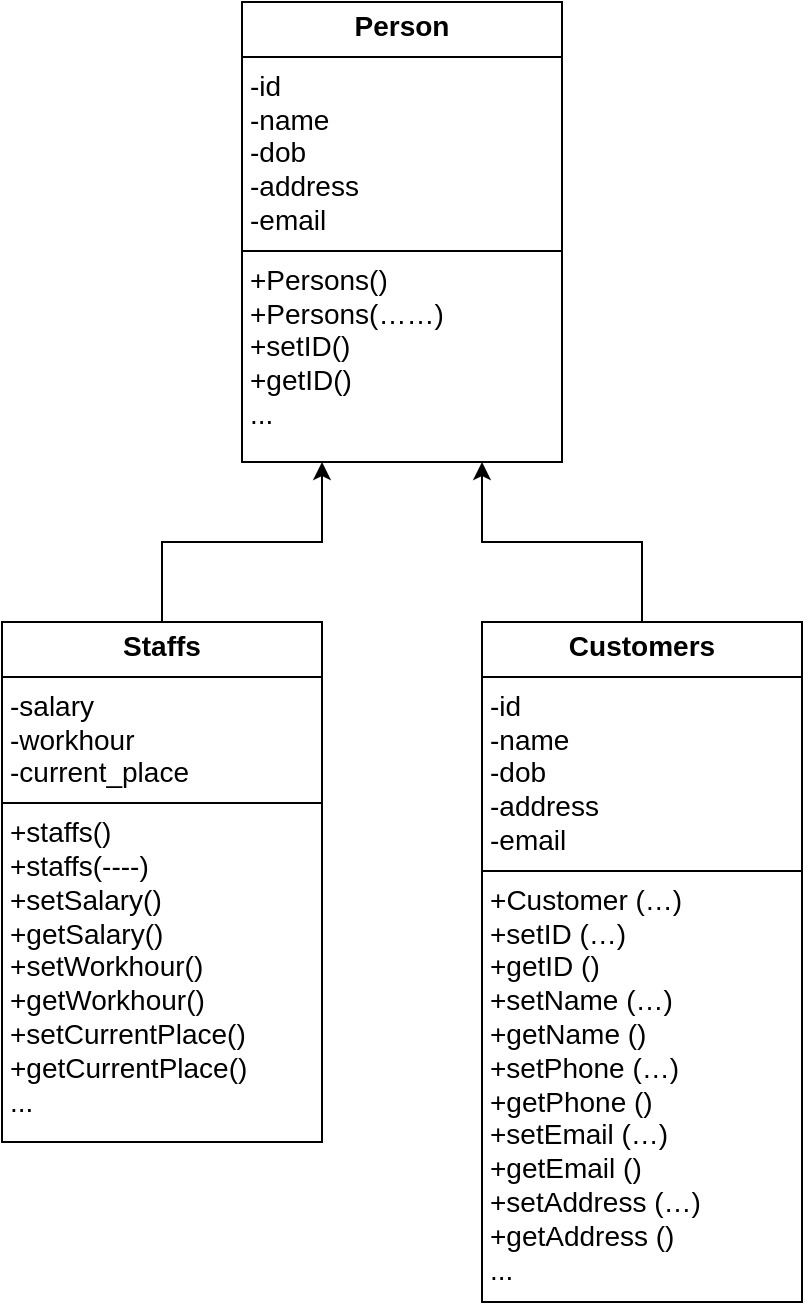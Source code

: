 <mxfile version="24.9.2">
  <diagram name="Page-1" id="JaSK0S_4NI8LL3JaR4J9">
    <mxGraphModel dx="629" dy="344" grid="1" gridSize="10" guides="1" tooltips="1" connect="1" arrows="1" fold="1" page="1" pageScale="1" pageWidth="850" pageHeight="1100" math="0" shadow="0">
      <root>
        <mxCell id="0" />
        <mxCell id="1" parent="0" />
        <mxCell id="mS_TqEUy2hbgTOP2SFe5-1" value="&lt;p style=&quot;margin:0px;margin-top:4px;text-align:center;&quot;&gt;&lt;b&gt;&lt;font style=&quot;font-size: 14px;&quot;&gt;Person&lt;/font&gt;&lt;/b&gt;&lt;/p&gt;&lt;hr size=&quot;1&quot; style=&quot;border-style:solid;&quot;&gt;&lt;p style=&quot;margin:0px;margin-left:4px;&quot;&gt;&lt;span id=&quot;docs-internal-guid-afa85c4d-7fff-daf3-67ab-bea37b1ef8b8&quot;&gt;&lt;span style=&quot;font-family: Arial, sans-serif; background-color: transparent; font-variant-numeric: normal; font-variant-east-asian: normal; font-variant-alternates: normal; font-variant-position: normal; vertical-align: baseline; white-space-collapse: preserve;&quot;&gt;&lt;font style=&quot;font-size: 14px;&quot;&gt;-id&lt;/font&gt;&lt;/span&gt;&lt;/span&gt;&lt;/p&gt;&lt;p style=&quot;margin:0px;margin-left:4px;&quot;&gt;&lt;span&gt;&lt;span style=&quot;font-family: Arial, sans-serif; background-color: transparent; font-variant-numeric: normal; font-variant-east-asian: normal; font-variant-alternates: normal; font-variant-position: normal; vertical-align: baseline; white-space-collapse: preserve;&quot;&gt;&lt;font style=&quot;font-size: 14px;&quot;&gt;-name&lt;/font&gt;&lt;/span&gt;&lt;/span&gt;&lt;/p&gt;&lt;p style=&quot;margin:0px;margin-left:4px;&quot;&gt;&lt;span&gt;&lt;span style=&quot;font-family: Arial, sans-serif; background-color: transparent; font-variant-numeric: normal; font-variant-east-asian: normal; font-variant-alternates: normal; font-variant-position: normal; vertical-align: baseline; white-space-collapse: preserve;&quot;&gt;&lt;font style=&quot;font-size: 14px;&quot;&gt;-dob&lt;/font&gt;&lt;/span&gt;&lt;/span&gt;&lt;/p&gt;&lt;p style=&quot;margin:0px;margin-left:4px;&quot;&gt;&lt;span&gt;&lt;span style=&quot;font-family: Arial, sans-serif; background-color: transparent; font-variant-numeric: normal; font-variant-east-asian: normal; font-variant-alternates: normal; font-variant-position: normal; vertical-align: baseline; white-space-collapse: preserve;&quot;&gt;&lt;font style=&quot;font-size: 14px;&quot;&gt;-address&lt;/font&gt;&lt;/span&gt;&lt;/span&gt;&lt;/p&gt;&lt;p style=&quot;margin:0px;margin-left:4px;&quot;&gt;&lt;span&gt;&lt;span style=&quot;font-family: Arial, sans-serif; background-color: transparent; font-variant-numeric: normal; font-variant-east-asian: normal; font-variant-alternates: normal; font-variant-position: normal; vertical-align: baseline; white-space-collapse: preserve;&quot;&gt;&lt;font style=&quot;font-size: 14px;&quot;&gt;-email&lt;/font&gt;&lt;/span&gt;&lt;/span&gt;&lt;/p&gt;&lt;hr size=&quot;1&quot; style=&quot;border-style:solid;&quot;&gt;&lt;p style=&quot;margin:0px;margin-left:4px;&quot;&gt;&lt;span id=&quot;docs-internal-guid-ece8fd21-7fff-6209-9fc7-d0d03fb8eb8e&quot;&gt;&lt;span style=&quot;font-family: Arial, sans-serif; background-color: transparent; font-variant-numeric: normal; font-variant-east-asian: normal; font-variant-alternates: normal; font-variant-position: normal; vertical-align: baseline; white-space-collapse: preserve;&quot;&gt;&lt;font style=&quot;font-size: 14px;&quot;&gt;+Persons() +Persons(……) &lt;/font&gt;&lt;/span&gt;&lt;/span&gt;&lt;/p&gt;&lt;p style=&quot;margin:0px;margin-left:4px;&quot;&gt;&lt;span&gt;&lt;span style=&quot;font-family: Arial, sans-serif; background-color: transparent; font-variant-numeric: normal; font-variant-east-asian: normal; font-variant-alternates: normal; font-variant-position: normal; vertical-align: baseline; white-space-collapse: preserve;&quot;&gt;&lt;font style=&quot;font-size: 14px;&quot;&gt;+setID() &lt;/font&gt;&lt;/span&gt;&lt;/span&gt;&lt;/p&gt;&lt;p style=&quot;margin:0px;margin-left:4px;&quot;&gt;&lt;span&gt;&lt;span style=&quot;font-family: Arial, sans-serif; background-color: transparent; font-variant-numeric: normal; font-variant-east-asian: normal; font-variant-alternates: normal; font-variant-position: normal; vertical-align: baseline; white-space-collapse: preserve;&quot;&gt;&lt;font style=&quot;font-size: 14px;&quot;&gt;+getID()&lt;/font&gt;&lt;/span&gt;&lt;/span&gt;&lt;/p&gt;&lt;p style=&quot;margin:0px;margin-left:4px;&quot;&gt;&lt;span&gt;&lt;span style=&quot;font-family: Arial, sans-serif; background-color: transparent; font-variant-numeric: normal; font-variant-east-asian: normal; font-variant-alternates: normal; font-variant-position: normal; vertical-align: baseline; white-space-collapse: preserve;&quot;&gt;&lt;font style=&quot;font-size: 14px;&quot;&gt;...&lt;/font&gt;&lt;/span&gt;&lt;/span&gt;&lt;/p&gt;" style="verticalAlign=top;align=left;overflow=fill;html=1;whiteSpace=wrap;" parent="1" vertex="1">
          <mxGeometry x="200" y="40" width="160" height="230" as="geometry" />
        </mxCell>
        <mxCell id="mS_TqEUy2hbgTOP2SFe5-4" style="edgeStyle=orthogonalEdgeStyle;rounded=0;orthogonalLoop=1;jettySize=auto;html=1;entryX=0.25;entryY=1;entryDx=0;entryDy=0;" parent="1" source="mS_TqEUy2hbgTOP2SFe5-3" target="mS_TqEUy2hbgTOP2SFe5-1" edge="1">
          <mxGeometry relative="1" as="geometry" />
        </mxCell>
        <mxCell id="mS_TqEUy2hbgTOP2SFe5-3" value="&lt;p style=&quot;margin:0px;margin-top:4px;text-align:center;&quot;&gt;&lt;b&gt;&lt;font style=&quot;font-size: 14px;&quot;&gt;Staffs&lt;/font&gt;&lt;/b&gt;&lt;/p&gt;&lt;hr size=&quot;1&quot; style=&quot;border-style:solid;&quot;&gt;&lt;p style=&quot;margin:0px;margin-left:4px;&quot;&gt;&lt;span id=&quot;docs-internal-guid-a7668d2a-7fff-61e5-81e5-cb55f21d3c19&quot;&gt;&lt;span style=&quot;background-color: transparent; font-variant-numeric: normal; font-variant-east-asian: normal; font-variant-alternates: normal; font-variant-position: normal; vertical-align: baseline; white-space-collapse: preserve;&quot;&gt;&lt;font style=&quot;font-size: 14px;&quot; face=&quot;Helvetica&quot;&gt;-salary&lt;/font&gt;&lt;/span&gt;&lt;/span&gt;&lt;/p&gt;&lt;p style=&quot;margin:0px;margin-left:4px;&quot;&gt;&lt;span style=&quot;background-color: transparent; white-space-collapse: preserve;&quot;&gt;&lt;font style=&quot;font-size: 14px;&quot; face=&quot;Helvetica&quot;&gt;-workhour&lt;/font&gt;&lt;/span&gt;&lt;/p&gt;&lt;p style=&quot;margin:0px;margin-left:4px;&quot;&gt;&lt;span&gt;&lt;span style=&quot;background-color: transparent; font-variant-numeric: normal; font-variant-east-asian: normal; font-variant-alternates: normal; font-variant-position: normal; vertical-align: baseline; white-space-collapse: preserve;&quot;&gt;&lt;font style=&quot;font-size: 14px;&quot; face=&quot;Helvetica&quot;&gt;-current_place&lt;/font&gt;&lt;/span&gt;&lt;/span&gt;&lt;/p&gt;&lt;hr size=&quot;1&quot; style=&quot;border-style:solid;&quot;&gt;&lt;p style=&quot;margin:0px;margin-left:4px;&quot;&gt;&lt;span style=&quot;background-color: transparent; font-family: Arial, sans-serif; white-space-collapse: preserve;&quot;&gt;&lt;font style=&quot;font-size: 14px;&quot;&gt;+staffs()&lt;/font&gt;&lt;/span&gt;&lt;/p&gt;&lt;p style=&quot;margin:0px;margin-left:4px;&quot;&gt;&lt;span style=&quot;background-color: transparent; font-family: Arial, sans-serif; white-space-collapse: preserve;&quot;&gt;&lt;font style=&quot;font-size: 14px;&quot;&gt;+staffs(----)&lt;/font&gt;&lt;/span&gt;&lt;/p&gt;&lt;p style=&quot;margin:0px;margin-left:4px;&quot;&gt;&lt;span style=&quot;background-color: transparent; font-family: Arial, sans-serif; white-space-collapse: preserve;&quot;&gt;&lt;font style=&quot;font-size: 14px;&quot;&gt;+setSalary()&lt;/font&gt;&lt;/span&gt;&lt;/p&gt;&lt;p style=&quot;margin:0px;margin-left:4px;&quot;&gt;&lt;span style=&quot;background-color: transparent; font-family: Arial, sans-serif; white-space-collapse: preserve;&quot;&gt;&lt;font style=&quot;font-size: 14px;&quot;&gt;+getSalary()&lt;/font&gt;&lt;/span&gt;&lt;/p&gt;&lt;p style=&quot;margin:0px;margin-left:4px;&quot;&gt;&lt;font style=&quot;font-size: 14px;&quot;&gt;&lt;span style=&quot;background-color: transparent; font-family: Arial, sans-serif; white-space-collapse: preserve;&quot;&gt;+&lt;/span&gt;&lt;span style=&quot;background-color: transparent; font-family: Arial, sans-serif; white-space-collapse: preserve;&quot;&gt;setWorkhour()&lt;/span&gt;&lt;/font&gt;&lt;/p&gt;&lt;p style=&quot;margin:0px;margin-left:4px;&quot;&gt;&lt;span style=&quot;background-color: transparent; font-family: Arial, sans-serif; white-space-collapse: preserve;&quot;&gt;&lt;font style=&quot;font-size: 14px;&quot;&gt;+getWorkhour()&lt;/font&gt;&lt;/span&gt;&lt;/p&gt;&lt;p style=&quot;margin:0px;margin-left:4px;&quot;&gt;&lt;span style=&quot;background-color: transparent; font-family: Arial, sans-serif; white-space-collapse: preserve;&quot;&gt;&lt;font style=&quot;font-size: 14px;&quot;&gt;+setCurrentPlace()&lt;/font&gt;&lt;/span&gt;&lt;/p&gt;&lt;p style=&quot;margin:0px;margin-left:4px;&quot;&gt;&lt;span style=&quot;background-color: transparent; font-family: Arial, sans-serif; white-space-collapse: preserve;&quot;&gt;&lt;font style=&quot;font-size: 14px;&quot;&gt;+getCurrentPlace()&lt;/font&gt;&lt;/span&gt;&lt;/p&gt;&lt;p style=&quot;margin:0px;margin-left:4px;&quot;&gt;&lt;span style=&quot;background-color: transparent; font-family: Arial, sans-serif; white-space-collapse: preserve;&quot;&gt;&lt;font style=&quot;font-size: 14px;&quot;&gt;...&lt;/font&gt;&lt;/span&gt;&lt;/p&gt;" style="verticalAlign=top;align=left;overflow=fill;html=1;whiteSpace=wrap;" parent="1" vertex="1">
          <mxGeometry x="80" y="350" width="160" height="260" as="geometry" />
        </mxCell>
        <mxCell id="mS_TqEUy2hbgTOP2SFe5-7" style="edgeStyle=orthogonalEdgeStyle;rounded=0;orthogonalLoop=1;jettySize=auto;html=1;entryX=0.75;entryY=1;entryDx=0;entryDy=0;" parent="1" source="mS_TqEUy2hbgTOP2SFe5-6" target="mS_TqEUy2hbgTOP2SFe5-1" edge="1">
          <mxGeometry relative="1" as="geometry">
            <mxPoint x="380.0" y="290" as="targetPoint" />
            <Array as="points">
              <mxPoint x="400" y="310" />
              <mxPoint x="320" y="310" />
            </Array>
          </mxGeometry>
        </mxCell>
        <mxCell id="mS_TqEUy2hbgTOP2SFe5-6" value="&lt;p style=&quot;margin:0px;margin-top:4px;text-align:center;&quot;&gt;&lt;b&gt;&lt;font style=&quot;font-size: 14px;&quot;&gt;Customers&lt;/font&gt;&lt;/b&gt;&lt;/p&gt;&lt;hr size=&quot;1&quot; style=&quot;border-style:solid;&quot;&gt;&lt;div style=&quot;margin-left: 4px;&quot;&gt;&lt;font style=&quot;font-size: 14px;&quot;&gt;-&lt;span style=&quot;background-color: transparent; font-family: Arial, sans-serif; white-space-collapse: preserve;&quot;&gt;id&lt;/span&gt;&lt;/font&gt;&lt;/div&gt;&lt;div style=&quot;margin-left: 4px;&quot;&gt;&lt;span style=&quot;background-color: transparent; font-family: Arial, sans-serif; white-space-collapse: preserve;&quot;&gt;&lt;font style=&quot;font-size: 14px;&quot;&gt;-name&lt;/font&gt;&lt;/span&gt;&lt;/div&gt;&lt;div style=&quot;margin-left: 4px;&quot;&gt;&lt;span style=&quot;background-color: transparent; font-family: Arial, sans-serif; white-space-collapse: preserve;&quot;&gt;&lt;font style=&quot;font-size: 14px;&quot;&gt;-dob&lt;/font&gt;&lt;/span&gt;&lt;/div&gt;&lt;div style=&quot;margin-left: 4px;&quot;&gt;&lt;span style=&quot;background-color: transparent; font-family: Arial, sans-serif; white-space-collapse: preserve;&quot;&gt;&lt;font style=&quot;font-size: 14px;&quot;&gt;-address&lt;/font&gt;&lt;/span&gt;&lt;/div&gt;&lt;div style=&quot;margin-left: 4px;&quot;&gt;&lt;span style=&quot;background-color: transparent; font-family: Arial, sans-serif; white-space-collapse: preserve;&quot;&gt;&lt;font style=&quot;font-size: 14px;&quot;&gt;-email&lt;/font&gt;&lt;/span&gt;&lt;/div&gt;&lt;div&gt;&lt;div style=&quot;margin-left: 0px;&quot;&gt;&lt;div style=&quot;margin-left: 0px;&quot;&gt;&lt;div style=&quot;margin-left: 0px;&quot;&gt;&lt;hr size=&quot;1&quot; style=&quot;border-style:solid;&quot;&gt;&lt;p style=&quot;margin:0px;margin-left:4px;&quot;&gt;&lt;font style=&quot;font-size: 14px;&quot;&gt;+&lt;span style=&quot;background-color: transparent; font-family: Arial, sans-serif; white-space-collapse: preserve;&quot;&gt;Customer (…)&lt;/span&gt;&lt;/font&gt;&lt;/p&gt;&lt;p style=&quot;margin:0px;margin-left:4px;&quot;&gt;&lt;span style=&quot;background-color: transparent; font-family: Arial, sans-serif; white-space-collapse: preserve;&quot;&gt;&lt;font style=&quot;font-size: 14px;&quot;&gt;+setID (…)&lt;/font&gt;&lt;/span&gt;&lt;/p&gt;&lt;p style=&quot;margin:0px;margin-left:4px;&quot;&gt;&lt;span style=&quot;background-color: transparent; font-family: Arial, sans-serif; white-space-collapse: preserve;&quot;&gt;&lt;font style=&quot;font-size: 14px;&quot;&gt;+getID ()&lt;/font&gt;&lt;/span&gt;&lt;/p&gt;&lt;p style=&quot;margin:0px;margin-left:4px;&quot;&gt;&lt;span style=&quot;background-color: transparent; font-family: Arial, sans-serif; white-space-collapse: preserve;&quot;&gt;&lt;font style=&quot;font-size: 14px;&quot;&gt;+setName (…)&amp;nbsp;&lt;/font&gt;&lt;/span&gt;&lt;/p&gt;&lt;p style=&quot;margin:0px;margin-left:4px;&quot;&gt;&lt;span style=&quot;background-color: transparent; font-family: Arial, sans-serif; white-space-collapse: preserve;&quot;&gt;&lt;font style=&quot;font-size: 14px;&quot;&gt;+getName ()&lt;/font&gt;&lt;/span&gt;&lt;/p&gt;&lt;p style=&quot;margin:0px;margin-left:4px;&quot;&gt;&lt;span style=&quot;background-color: transparent; font-family: Arial, sans-serif; white-space-collapse: preserve;&quot;&gt;&lt;font style=&quot;font-size: 14px;&quot;&gt;+setPhone (…)&lt;/font&gt;&lt;/span&gt;&lt;/p&gt;&lt;p style=&quot;margin:0px;margin-left:4px;&quot;&gt;&lt;span style=&quot;background-color: transparent; font-family: Arial, sans-serif; white-space-collapse: preserve;&quot;&gt;&lt;font style=&quot;font-size: 14px;&quot;&gt;+getPhone ()&lt;/font&gt;&lt;/span&gt;&lt;/p&gt;&lt;p style=&quot;margin:0px;margin-left:4px;&quot;&gt;&lt;span style=&quot;background-color: transparent; font-family: Arial, sans-serif; white-space-collapse: preserve;&quot;&gt;&lt;font style=&quot;font-size: 14px;&quot;&gt;+setEmail (…)&amp;nbsp;&lt;/font&gt;&lt;/span&gt;&lt;/p&gt;&lt;p style=&quot;margin:0px;margin-left:4px;&quot;&gt;&lt;span style=&quot;font-size: 14px; background-color: transparent; font-family: Arial, sans-serif; white-space-collapse: preserve;&quot;&gt;+getEmail ()&lt;/span&gt;&lt;/p&gt;&lt;p style=&quot;margin:0px;margin-left:4px;&quot;&gt;&lt;span style=&quot;font-size: 14px; background-color: transparent; font-family: Arial, sans-serif; white-space-collapse: preserve;&quot;&gt;+setAddress (…)&lt;/span&gt;&lt;/p&gt;&lt;p style=&quot;margin:0px;margin-left:4px;&quot;&gt;&lt;span style=&quot;font-size: 14px; background-color: transparent; font-family: Arial, sans-serif; white-space-collapse: preserve;&quot;&gt;+getAddress ()&lt;/span&gt;&lt;/p&gt;&lt;p style=&quot;margin:0px;margin-left:4px;&quot;&gt;&lt;span style=&quot;font-size: 14px; background-color: transparent; font-family: Arial, sans-serif; white-space-collapse: preserve;&quot;&gt;...&lt;/span&gt;&lt;/p&gt;&lt;span id=&quot;docs-internal-guid-d126e76c-7fff-6953-8aaa-ef04776a9f3a&quot;&gt;&lt;div&gt;&lt;span style=&quot;font-size: 11pt; font-family: Arial, sans-serif; background-color: transparent; font-variant-numeric: normal; font-variant-east-asian: normal; font-variant-alternates: normal; font-variant-position: normal; vertical-align: baseline; white-space-collapse: preserve;&quot;&gt;&lt;br&gt;&lt;/span&gt;&lt;/div&gt;&lt;/span&gt;&lt;/div&gt;&lt;/div&gt;&lt;/div&gt;&lt;/div&gt;" style="verticalAlign=top;align=left;overflow=fill;html=1;whiteSpace=wrap;" parent="1" vertex="1">
          <mxGeometry x="320" y="350" width="160" height="340" as="geometry" />
        </mxCell>
      </root>
    </mxGraphModel>
  </diagram>
</mxfile>

